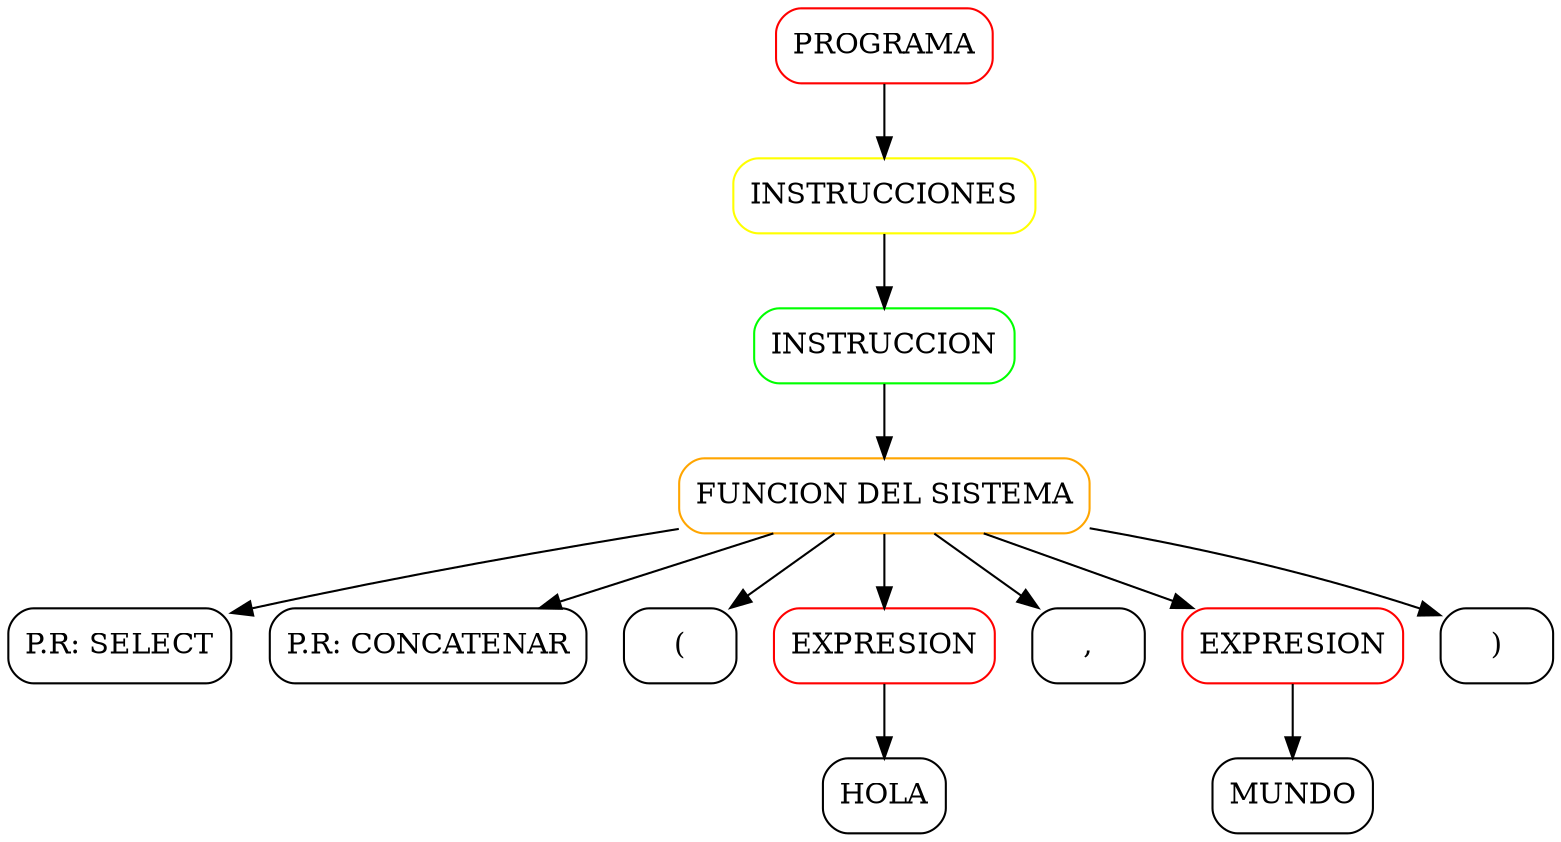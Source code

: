 digraph AST {
node [shape=box, style=rounded];
n6876824914[label="PROGRAMA" color="red"];
n6847090530[label="INSTRUCCIONES" color="yellow"];
n98699493[label="INSTRUCCION" color="green"];
n4242263713[label="FUNCION DEL SISTEMA" color="ORANGE"];
n203113176[label="P.R: SELECT" color="black"];
n4242263713 -> n203113176; 
n276109987[label="P.R: CONCATENAR" color="black"];
n4242263713 -> n276109987; 
n5947458621[label="(" color="black"];
n4242263713 -> n5947458621; 
n2417969075[label="EXPRESION" color="red"];
n114559582[label="HOLA" color="black"];
n2417969075 -> n114559582; 
n4242263713 -> n2417969075; 
n3982777422[label="," color="black"];
n4242263713 -> n3982777422; 
n2921777279[label="EXPRESION" color="red"];
n6065819292[label="MUNDO" color="black"];
n2921777279 -> n6065819292; 
n4242263713 -> n2921777279; 
n3604584745[label=")" color="black"];
n4242263713 -> n3604584745; 
n98699493 -> n4242263713; 
n6847090530 -> n98699493; 
n6876824914 -> n6847090530; 
}

